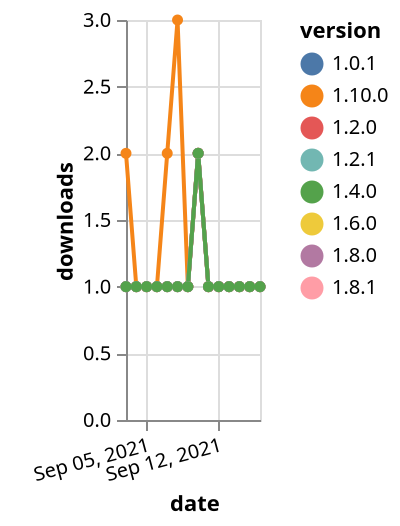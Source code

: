 {"$schema": "https://vega.github.io/schema/vega-lite/v5.json", "description": "A simple bar chart with embedded data.", "data": {"values": [{"date": "2021-09-03", "total": 171, "delta": 1, "version": "1.6.0"}, {"date": "2021-09-04", "total": 172, "delta": 1, "version": "1.6.0"}, {"date": "2021-09-05", "total": 173, "delta": 1, "version": "1.6.0"}, {"date": "2021-09-06", "total": 174, "delta": 1, "version": "1.6.0"}, {"date": "2021-09-07", "total": 175, "delta": 1, "version": "1.6.0"}, {"date": "2021-09-08", "total": 176, "delta": 1, "version": "1.6.0"}, {"date": "2021-09-09", "total": 177, "delta": 1, "version": "1.6.0"}, {"date": "2021-09-10", "total": 179, "delta": 2, "version": "1.6.0"}, {"date": "2021-09-11", "total": 180, "delta": 1, "version": "1.6.0"}, {"date": "2021-09-12", "total": 181, "delta": 1, "version": "1.6.0"}, {"date": "2021-09-13", "total": 182, "delta": 1, "version": "1.6.0"}, {"date": "2021-09-14", "total": 183, "delta": 1, "version": "1.6.0"}, {"date": "2021-09-15", "total": 184, "delta": 1, "version": "1.6.0"}, {"date": "2021-09-16", "total": 185, "delta": 1, "version": "1.6.0"}, {"date": "2021-09-03", "total": 157, "delta": 1, "version": "1.8.0"}, {"date": "2021-09-04", "total": 158, "delta": 1, "version": "1.8.0"}, {"date": "2021-09-05", "total": 159, "delta": 1, "version": "1.8.0"}, {"date": "2021-09-06", "total": 160, "delta": 1, "version": "1.8.0"}, {"date": "2021-09-07", "total": 161, "delta": 1, "version": "1.8.0"}, {"date": "2021-09-08", "total": 162, "delta": 1, "version": "1.8.0"}, {"date": "2021-09-09", "total": 163, "delta": 1, "version": "1.8.0"}, {"date": "2021-09-10", "total": 165, "delta": 2, "version": "1.8.0"}, {"date": "2021-09-11", "total": 166, "delta": 1, "version": "1.8.0"}, {"date": "2021-09-12", "total": 167, "delta": 1, "version": "1.8.0"}, {"date": "2021-09-13", "total": 168, "delta": 1, "version": "1.8.0"}, {"date": "2021-09-14", "total": 169, "delta": 1, "version": "1.8.0"}, {"date": "2021-09-15", "total": 170, "delta": 1, "version": "1.8.0"}, {"date": "2021-09-16", "total": 171, "delta": 1, "version": "1.8.0"}, {"date": "2021-09-03", "total": 129, "delta": 2, "version": "1.10.0"}, {"date": "2021-09-04", "total": 130, "delta": 1, "version": "1.10.0"}, {"date": "2021-09-05", "total": 131, "delta": 1, "version": "1.10.0"}, {"date": "2021-09-06", "total": 132, "delta": 1, "version": "1.10.0"}, {"date": "2021-09-07", "total": 134, "delta": 2, "version": "1.10.0"}, {"date": "2021-09-08", "total": 137, "delta": 3, "version": "1.10.0"}, {"date": "2021-09-09", "total": 138, "delta": 1, "version": "1.10.0"}, {"date": "2021-09-10", "total": 140, "delta": 2, "version": "1.10.0"}, {"date": "2021-09-11", "total": 141, "delta": 1, "version": "1.10.0"}, {"date": "2021-09-12", "total": 142, "delta": 1, "version": "1.10.0"}, {"date": "2021-09-13", "total": 143, "delta": 1, "version": "1.10.0"}, {"date": "2021-09-14", "total": 144, "delta": 1, "version": "1.10.0"}, {"date": "2021-09-15", "total": 145, "delta": 1, "version": "1.10.0"}, {"date": "2021-09-16", "total": 146, "delta": 1, "version": "1.10.0"}, {"date": "2021-09-03", "total": 244, "delta": 1, "version": "1.0.1"}, {"date": "2021-09-04", "total": 245, "delta": 1, "version": "1.0.1"}, {"date": "2021-09-05", "total": 246, "delta": 1, "version": "1.0.1"}, {"date": "2021-09-06", "total": 247, "delta": 1, "version": "1.0.1"}, {"date": "2021-09-07", "total": 248, "delta": 1, "version": "1.0.1"}, {"date": "2021-09-08", "total": 249, "delta": 1, "version": "1.0.1"}, {"date": "2021-09-09", "total": 250, "delta": 1, "version": "1.0.1"}, {"date": "2021-09-10", "total": 252, "delta": 2, "version": "1.0.1"}, {"date": "2021-09-11", "total": 253, "delta": 1, "version": "1.0.1"}, {"date": "2021-09-12", "total": 254, "delta": 1, "version": "1.0.1"}, {"date": "2021-09-13", "total": 255, "delta": 1, "version": "1.0.1"}, {"date": "2021-09-14", "total": 256, "delta": 1, "version": "1.0.1"}, {"date": "2021-09-15", "total": 257, "delta": 1, "version": "1.0.1"}, {"date": "2021-09-16", "total": 258, "delta": 1, "version": "1.0.1"}, {"date": "2021-09-03", "total": 136, "delta": 1, "version": "1.8.1"}, {"date": "2021-09-04", "total": 137, "delta": 1, "version": "1.8.1"}, {"date": "2021-09-05", "total": 138, "delta": 1, "version": "1.8.1"}, {"date": "2021-09-06", "total": 139, "delta": 1, "version": "1.8.1"}, {"date": "2021-09-07", "total": 140, "delta": 1, "version": "1.8.1"}, {"date": "2021-09-08", "total": 141, "delta": 1, "version": "1.8.1"}, {"date": "2021-09-09", "total": 142, "delta": 1, "version": "1.8.1"}, {"date": "2021-09-10", "total": 144, "delta": 2, "version": "1.8.1"}, {"date": "2021-09-11", "total": 145, "delta": 1, "version": "1.8.1"}, {"date": "2021-09-12", "total": 146, "delta": 1, "version": "1.8.1"}, {"date": "2021-09-13", "total": 147, "delta": 1, "version": "1.8.1"}, {"date": "2021-09-14", "total": 148, "delta": 1, "version": "1.8.1"}, {"date": "2021-09-15", "total": 149, "delta": 1, "version": "1.8.1"}, {"date": "2021-09-16", "total": 150, "delta": 1, "version": "1.8.1"}, {"date": "2021-09-03", "total": 228, "delta": 1, "version": "1.2.0"}, {"date": "2021-09-04", "total": 229, "delta": 1, "version": "1.2.0"}, {"date": "2021-09-05", "total": 230, "delta": 1, "version": "1.2.0"}, {"date": "2021-09-06", "total": 231, "delta": 1, "version": "1.2.0"}, {"date": "2021-09-07", "total": 232, "delta": 1, "version": "1.2.0"}, {"date": "2021-09-08", "total": 233, "delta": 1, "version": "1.2.0"}, {"date": "2021-09-09", "total": 234, "delta": 1, "version": "1.2.0"}, {"date": "2021-09-10", "total": 236, "delta": 2, "version": "1.2.0"}, {"date": "2021-09-11", "total": 237, "delta": 1, "version": "1.2.0"}, {"date": "2021-09-12", "total": 238, "delta": 1, "version": "1.2.0"}, {"date": "2021-09-13", "total": 239, "delta": 1, "version": "1.2.0"}, {"date": "2021-09-14", "total": 240, "delta": 1, "version": "1.2.0"}, {"date": "2021-09-15", "total": 241, "delta": 1, "version": "1.2.0"}, {"date": "2021-09-16", "total": 242, "delta": 1, "version": "1.2.0"}, {"date": "2021-09-03", "total": 203, "delta": 1, "version": "1.2.1"}, {"date": "2021-09-04", "total": 204, "delta": 1, "version": "1.2.1"}, {"date": "2021-09-05", "total": 205, "delta": 1, "version": "1.2.1"}, {"date": "2021-09-06", "total": 206, "delta": 1, "version": "1.2.1"}, {"date": "2021-09-07", "total": 207, "delta": 1, "version": "1.2.1"}, {"date": "2021-09-08", "total": 208, "delta": 1, "version": "1.2.1"}, {"date": "2021-09-09", "total": 209, "delta": 1, "version": "1.2.1"}, {"date": "2021-09-10", "total": 211, "delta": 2, "version": "1.2.1"}, {"date": "2021-09-11", "total": 212, "delta": 1, "version": "1.2.1"}, {"date": "2021-09-12", "total": 213, "delta": 1, "version": "1.2.1"}, {"date": "2021-09-13", "total": 214, "delta": 1, "version": "1.2.1"}, {"date": "2021-09-14", "total": 215, "delta": 1, "version": "1.2.1"}, {"date": "2021-09-15", "total": 216, "delta": 1, "version": "1.2.1"}, {"date": "2021-09-16", "total": 217, "delta": 1, "version": "1.2.1"}, {"date": "2021-09-03", "total": 187, "delta": 1, "version": "1.4.0"}, {"date": "2021-09-04", "total": 188, "delta": 1, "version": "1.4.0"}, {"date": "2021-09-05", "total": 189, "delta": 1, "version": "1.4.0"}, {"date": "2021-09-06", "total": 190, "delta": 1, "version": "1.4.0"}, {"date": "2021-09-07", "total": 191, "delta": 1, "version": "1.4.0"}, {"date": "2021-09-08", "total": 192, "delta": 1, "version": "1.4.0"}, {"date": "2021-09-09", "total": 193, "delta": 1, "version": "1.4.0"}, {"date": "2021-09-10", "total": 195, "delta": 2, "version": "1.4.0"}, {"date": "2021-09-11", "total": 196, "delta": 1, "version": "1.4.0"}, {"date": "2021-09-12", "total": 197, "delta": 1, "version": "1.4.0"}, {"date": "2021-09-13", "total": 198, "delta": 1, "version": "1.4.0"}, {"date": "2021-09-14", "total": 199, "delta": 1, "version": "1.4.0"}, {"date": "2021-09-15", "total": 200, "delta": 1, "version": "1.4.0"}, {"date": "2021-09-16", "total": 201, "delta": 1, "version": "1.4.0"}]}, "width": "container", "mark": {"type": "line", "point": {"filled": true}}, "encoding": {"x": {"field": "date", "type": "temporal", "timeUnit": "yearmonthdate", "title": "date", "axis": {"labelAngle": -15}}, "y": {"field": "delta", "type": "quantitative", "title": "downloads"}, "color": {"field": "version", "type": "nominal"}, "tooltip": {"field": "delta"}}}